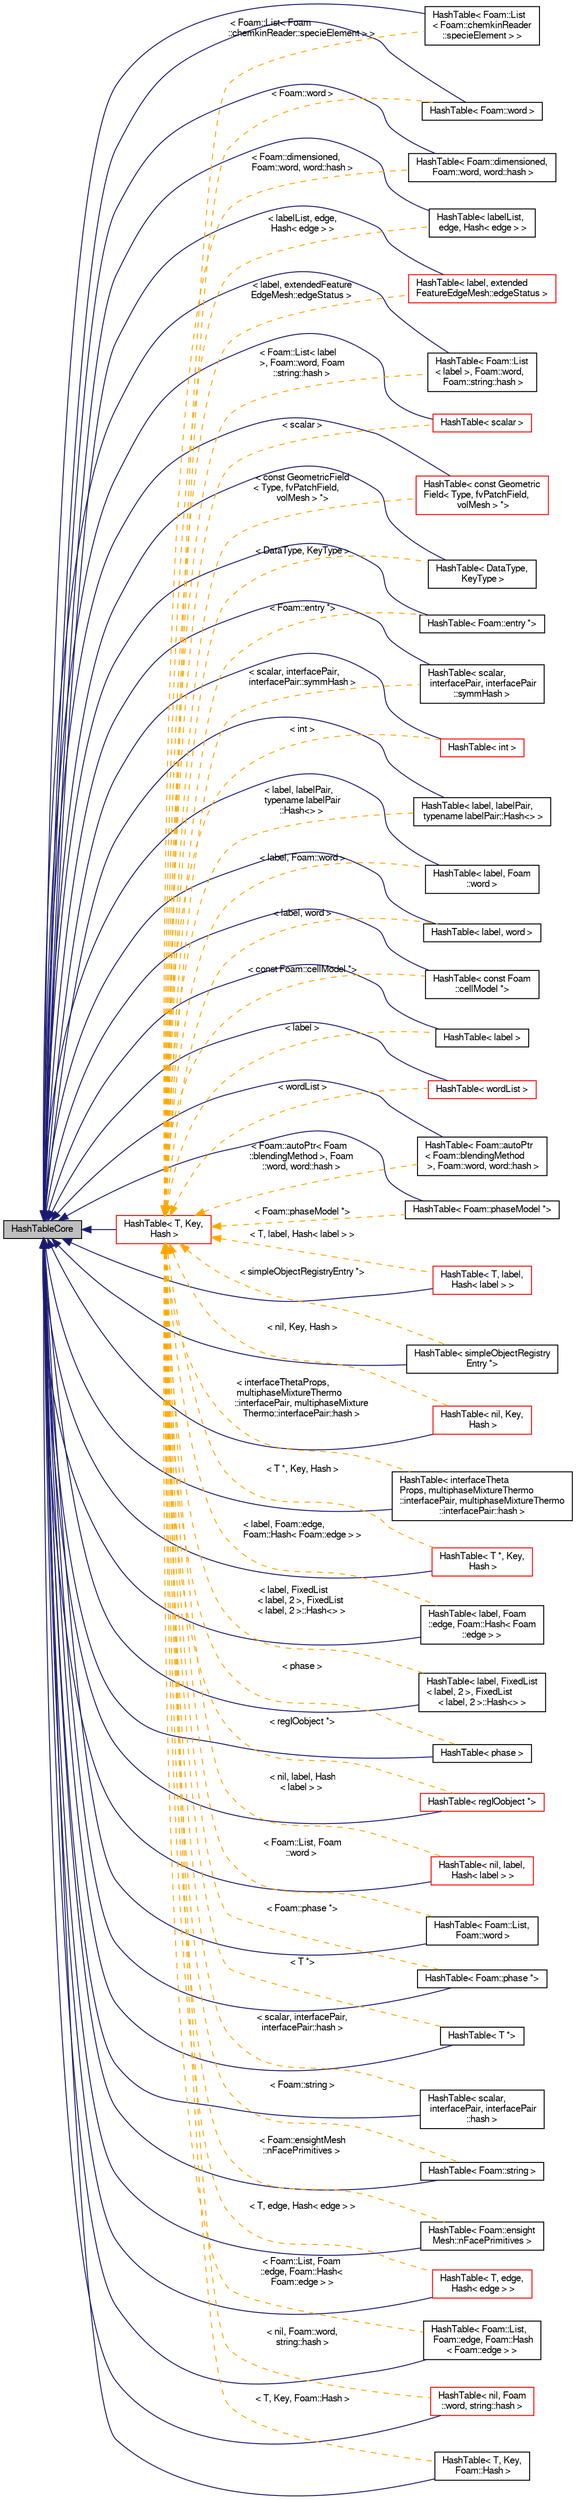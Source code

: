 digraph "HashTableCore"
{
  bgcolor="transparent";
  edge [fontname="FreeSans",fontsize="10",labelfontname="FreeSans",labelfontsize="10"];
  node [fontname="FreeSans",fontsize="10",shape=record];
  rankdir="LR";
  Node0 [label="HashTableCore",height=0.2,width=0.4,color="black", fillcolor="grey75", style="filled", fontcolor="black"];
  Node0 -> Node1 [dir="back",color="midnightblue",fontsize="10",style="solid",fontname="FreeSans"];
  Node1 [label="HashTable\< T, Key,\l Hash \>",height=0.2,width=0.4,color="red",URL="$a25702.html",tooltip="An STL-conforming hash table. "];
  Node1 -> Node26 [dir="back",color="orange",fontsize="10",style="dashed",label=" \< DataType, KeyType \>" ,fontname="FreeSans"];
  Node26 [label="HashTable\< DataType,\l KeyType \>",height=0.2,width=0.4,color="black",URL="$a25702.html"];
  Node1 -> Node27 [dir="back",color="orange",fontsize="10",style="dashed",label=" \< label, word \>" ,fontname="FreeSans"];
  Node27 [label="HashTable\< label, word \>",height=0.2,width=0.4,color="black",URL="$a25702.html"];
  Node1 -> Node28 [dir="back",color="orange",fontsize="10",style="dashed",label=" \< Foam::List\< label\l \>, Foam::word, Foam\l::string::hash \>" ,fontname="FreeSans"];
  Node28 [label="HashTable\< Foam::List\l\< label \>, Foam::word,\l Foam::string::hash \>",height=0.2,width=0.4,color="black",URL="$a25702.html"];
  Node1 -> Node29 [dir="back",color="orange",fontsize="10",style="dashed",label=" \< Foam::entry *\>" ,fontname="FreeSans"];
  Node29 [label="HashTable\< Foam::entry *\>",height=0.2,width=0.4,color="black",URL="$a25702.html"];
  Node1 -> Node30 [dir="back",color="orange",fontsize="10",style="dashed",label=" \< label, Foam::word \>" ,fontname="FreeSans"];
  Node30 [label="HashTable\< label, Foam\l::word \>",height=0.2,width=0.4,color="black",URL="$a25702.html"];
  Node1 -> Node31 [dir="back",color="orange",fontsize="10",style="dashed",label=" \< Foam::phaseModel *\>" ,fontname="FreeSans"];
  Node31 [label="HashTable\< Foam::phaseModel *\>",height=0.2,width=0.4,color="black",URL="$a25702.html"];
  Node1 -> Node32 [dir="back",color="orange",fontsize="10",style="dashed",label=" \< Foam::word \>" ,fontname="FreeSans"];
  Node32 [label="HashTable\< Foam::word \>",height=0.2,width=0.4,color="black",URL="$a25702.html"];
  Node1 -> Node33 [dir="back",color="orange",fontsize="10",style="dashed",label=" \< labelList, edge,\l Hash\< edge \> \>" ,fontname="FreeSans"];
  Node33 [label="HashTable\< labelList,\l edge, Hash\< edge \> \>",height=0.2,width=0.4,color="black",URL="$a25702.html"];
  Node1 -> Node34 [dir="back",color="orange",fontsize="10",style="dashed",label=" \< scalar \>" ,fontname="FreeSans"];
  Node34 [label="HashTable\< scalar \>",height=0.2,width=0.4,color="red",URL="$a25702.html"];
  Node1 -> Node36 [dir="back",color="orange",fontsize="10",style="dashed",label=" \< const Foam::cellModel *\>" ,fontname="FreeSans"];
  Node36 [label="HashTable\< const Foam\l::cellModel *\>",height=0.2,width=0.4,color="black",URL="$a25702.html"];
  Node1 -> Node37 [dir="back",color="orange",fontsize="10",style="dashed",label=" \< Foam::autoPtr\< Foam\l::blendingMethod \>, Foam\l::word, word::hash \>" ,fontname="FreeSans"];
  Node37 [label="HashTable\< Foam::autoPtr\l\< Foam::blendingMethod\l \>, Foam::word, word::hash \>",height=0.2,width=0.4,color="black",URL="$a25702.html"];
  Node1 -> Node38 [dir="back",color="orange",fontsize="10",style="dashed",label=" \< Foam::List\< Foam\l::chemkinReader::specieElement \> \>" ,fontname="FreeSans"];
  Node38 [label="HashTable\< Foam::List\l\< Foam::chemkinReader\l::specieElement \> \>",height=0.2,width=0.4,color="black",URL="$a25702.html"];
  Node1 -> Node39 [dir="back",color="orange",fontsize="10",style="dashed",label=" \< Foam::dimensioned,\l Foam::word, word::hash \>" ,fontname="FreeSans"];
  Node39 [label="HashTable\< Foam::dimensioned,\l Foam::word, word::hash \>",height=0.2,width=0.4,color="black",URL="$a25702.html"];
  Node1 -> Node40 [dir="back",color="orange",fontsize="10",style="dashed",label=" \< label, extendedFeature\lEdgeMesh::edgeStatus \>" ,fontname="FreeSans"];
  Node40 [label="HashTable\< label, extended\lFeatureEdgeMesh::edgeStatus \>",height=0.2,width=0.4,color="red",URL="$a25702.html"];
  Node1 -> Node42 [dir="back",color="orange",fontsize="10",style="dashed",label=" \< label, labelPair,\l typename labelPair\l::Hash\<\> \>" ,fontname="FreeSans"];
  Node42 [label="HashTable\< label, labelPair,\l typename labelPair::Hash\<\> \>",height=0.2,width=0.4,color="black",URL="$a25702.html"];
  Node1 -> Node43 [dir="back",color="orange",fontsize="10",style="dashed",label=" \< label \>" ,fontname="FreeSans"];
  Node43 [label="HashTable\< label \>",height=0.2,width=0.4,color="black",URL="$a25702.html"];
  Node1 -> Node44 [dir="back",color="orange",fontsize="10",style="dashed",label=" \< const GeometricField\l\< Type, fvPatchField,\l volMesh \> *\>" ,fontname="FreeSans"];
  Node44 [label="HashTable\< const Geometric\lField\< Type, fvPatchField,\l volMesh \> *\>",height=0.2,width=0.4,color="red",URL="$a25702.html"];
  Node1 -> Node46 [dir="back",color="orange",fontsize="10",style="dashed",label=" \< int \>" ,fontname="FreeSans"];
  Node46 [label="HashTable\< int \>",height=0.2,width=0.4,color="red",URL="$a25702.html"];
  Node1 -> Node120 [dir="back",color="orange",fontsize="10",style="dashed",label=" \< wordList \>" ,fontname="FreeSans"];
  Node120 [label="HashTable\< wordList \>",height=0.2,width=0.4,color="red",URL="$a25702.html"];
  Node1 -> Node122 [dir="back",color="orange",fontsize="10",style="dashed",label=" \< scalar, interfacePair,\l interfacePair::hash \>" ,fontname="FreeSans"];
  Node122 [label="HashTable\< scalar,\l interfacePair, interfacePair\l::hash \>",height=0.2,width=0.4,color="black",URL="$a25702.html"];
  Node1 -> Node123 [dir="back",color="orange",fontsize="10",style="dashed",label=" \< nil, Foam::word,\l string::hash \>" ,fontname="FreeSans"];
  Node123 [label="HashTable\< nil, Foam\l::word, string::hash \>",height=0.2,width=0.4,color="red",URL="$a25702.html"];
  Node1 -> Node125 [dir="back",color="orange",fontsize="10",style="dashed",label=" \< nil, Key, Hash \>" ,fontname="FreeSans"];
  Node125 [label="HashTable\< nil, Key,\l Hash \>",height=0.2,width=0.4,color="red",URL="$a25702.html"];
  Node1 -> Node137 [dir="back",color="orange",fontsize="10",style="dashed",label=" \< regIOobject *\>" ,fontname="FreeSans"];
  Node137 [label="HashTable\< regIOobject *\>",height=0.2,width=0.4,color="red",URL="$a25702.html"];
  Node1 -> Node211 [dir="back",color="orange",fontsize="10",style="dashed",label=" \< T *\>" ,fontname="FreeSans"];
  Node211 [label="HashTable\< T *\>",height=0.2,width=0.4,color="black",URL="$a25702.html"];
  Node1 -> Node212 [dir="back",color="orange",fontsize="10",style="dashed",label=" \< interfaceThetaProps,\l multiphaseMixtureThermo\l::interfacePair, multiphaseMixture\lThermo::interfacePair::hash \>" ,fontname="FreeSans"];
  Node212 [label="HashTable\< interfaceTheta\lProps, multiphaseMixtureThermo\l::interfacePair, multiphaseMixtureThermo\l::interfacePair::hash \>",height=0.2,width=0.4,color="black",URL="$a25702.html"];
  Node1 -> Node213 [dir="back",color="orange",fontsize="10",style="dashed",label=" \< phase \>" ,fontname="FreeSans"];
  Node213 [label="HashTable\< phase \>",height=0.2,width=0.4,color="black",URL="$a25702.html"];
  Node1 -> Node214 [dir="back",color="orange",fontsize="10",style="dashed",label=" \< Foam::ensightMesh\l::nFacePrimitives \>" ,fontname="FreeSans"];
  Node214 [label="HashTable\< Foam::ensight\lMesh::nFacePrimitives \>",height=0.2,width=0.4,color="black",URL="$a25702.html"];
  Node1 -> Node215 [dir="back",color="orange",fontsize="10",style="dashed",label=" \< Foam::List, Foam\l::edge, Foam::Hash\<\l Foam::edge \> \>" ,fontname="FreeSans"];
  Node215 [label="HashTable\< Foam::List,\l Foam::edge, Foam::Hash\l\< Foam::edge \> \>",height=0.2,width=0.4,color="black",URL="$a25702.html"];
  Node1 -> Node216 [dir="back",color="orange",fontsize="10",style="dashed",label=" \< T, Key, Foam::Hash \>" ,fontname="FreeSans"];
  Node216 [label="HashTable\< T, Key,\l Foam::Hash \>",height=0.2,width=0.4,color="black",URL="$a25702.html"];
  Node1 -> Node217 [dir="back",color="orange",fontsize="10",style="dashed",label=" \< simpleObjectRegistryEntry *\>" ,fontname="FreeSans"];
  Node217 [label="HashTable\< simpleObjectRegistry\lEntry *\>",height=0.2,width=0.4,color="black",URL="$a25702.html"];
  Node1 -> Node218 [dir="back",color="orange",fontsize="10",style="dashed",label=" \< T *, Key, Hash \>" ,fontname="FreeSans"];
  Node218 [label="HashTable\< T *, Key,\l Hash \>",height=0.2,width=0.4,color="red",URL="$a25702.html"];
  Node1 -> Node220 [dir="back",color="orange",fontsize="10",style="dashed",label=" \< scalar, interfacePair,\l interfacePair::symmHash \>" ,fontname="FreeSans"];
  Node220 [label="HashTable\< scalar,\l interfacePair, interfacePair\l::symmHash \>",height=0.2,width=0.4,color="black",URL="$a25702.html"];
  Node1 -> Node221 [dir="back",color="orange",fontsize="10",style="dashed",label=" \< nil, label, Hash\l\< label \> \>" ,fontname="FreeSans"];
  Node221 [label="HashTable\< nil, label,\l Hash\< label \> \>",height=0.2,width=0.4,color="red",URL="$a25702.html"];
  Node1 -> Node222 [dir="back",color="orange",fontsize="10",style="dashed",label=" \< T, edge, Hash\< edge \> \>" ,fontname="FreeSans"];
  Node222 [label="HashTable\< T, edge,\l Hash\< edge \> \>",height=0.2,width=0.4,color="red",URL="$a25702.html"];
  Node1 -> Node224 [dir="back",color="orange",fontsize="10",style="dashed",label=" \< T, label, Hash\< label \> \>" ,fontname="FreeSans"];
  Node224 [label="HashTable\< T, label,\l Hash\< label \> \>",height=0.2,width=0.4,color="red",URL="$a25702.html"];
  Node1 -> Node227 [dir="back",color="orange",fontsize="10",style="dashed",label=" \< label, FixedList\l\< label, 2 \>, FixedList\l\< label, 2 \>::Hash\<\> \>" ,fontname="FreeSans"];
  Node227 [label="HashTable\< label, FixedList\l\< label, 2 \>, FixedList\l\< label, 2 \>::Hash\<\> \>",height=0.2,width=0.4,color="black",URL="$a25702.html"];
  Node1 -> Node228 [dir="back",color="orange",fontsize="10",style="dashed",label=" \< Foam::List, Foam\l::word \>" ,fontname="FreeSans"];
  Node228 [label="HashTable\< Foam::List,\l Foam::word \>",height=0.2,width=0.4,color="black",URL="$a25702.html"];
  Node1 -> Node229 [dir="back",color="orange",fontsize="10",style="dashed",label=" \< Foam::string \>" ,fontname="FreeSans"];
  Node229 [label="HashTable\< Foam::string \>",height=0.2,width=0.4,color="black",URL="$a25702.html"];
  Node1 -> Node230 [dir="back",color="orange",fontsize="10",style="dashed",label=" \< label, Foam::edge,\l Foam::Hash\< Foam::edge \> \>" ,fontname="FreeSans"];
  Node230 [label="HashTable\< label, Foam\l::edge, Foam::Hash\< Foam\l::edge \> \>",height=0.2,width=0.4,color="black",URL="$a25702.html"];
  Node1 -> Node231 [dir="back",color="orange",fontsize="10",style="dashed",label=" \< Foam::phase *\>" ,fontname="FreeSans"];
  Node231 [label="HashTable\< Foam::phase *\>",height=0.2,width=0.4,color="black",URL="$a25702.html"];
  Node0 -> Node36 [dir="back",color="midnightblue",fontsize="10",style="solid",fontname="FreeSans"];
  Node0 -> Node44 [dir="back",color="midnightblue",fontsize="10",style="solid",fontname="FreeSans"];
  Node0 -> Node26 [dir="back",color="midnightblue",fontsize="10",style="solid",fontname="FreeSans"];
  Node0 -> Node37 [dir="back",color="midnightblue",fontsize="10",style="solid",fontname="FreeSans"];
  Node0 -> Node39 [dir="back",color="midnightblue",fontsize="10",style="solid",fontname="FreeSans"];
  Node0 -> Node214 [dir="back",color="midnightblue",fontsize="10",style="solid",fontname="FreeSans"];
  Node0 -> Node29 [dir="back",color="midnightblue",fontsize="10",style="solid",fontname="FreeSans"];
  Node0 -> Node215 [dir="back",color="midnightblue",fontsize="10",style="solid",fontname="FreeSans"];
  Node0 -> Node228 [dir="back",color="midnightblue",fontsize="10",style="solid",fontname="FreeSans"];
  Node0 -> Node38 [dir="back",color="midnightblue",fontsize="10",style="solid",fontname="FreeSans"];
  Node0 -> Node28 [dir="back",color="midnightblue",fontsize="10",style="solid",fontname="FreeSans"];
  Node0 -> Node231 [dir="back",color="midnightblue",fontsize="10",style="solid",fontname="FreeSans"];
  Node0 -> Node31 [dir="back",color="midnightblue",fontsize="10",style="solid",fontname="FreeSans"];
  Node0 -> Node229 [dir="back",color="midnightblue",fontsize="10",style="solid",fontname="FreeSans"];
  Node0 -> Node32 [dir="back",color="midnightblue",fontsize="10",style="solid",fontname="FreeSans"];
  Node0 -> Node46 [dir="back",color="midnightblue",fontsize="10",style="solid",fontname="FreeSans"];
  Node0 -> Node212 [dir="back",color="midnightblue",fontsize="10",style="solid",fontname="FreeSans"];
  Node0 -> Node43 [dir="back",color="midnightblue",fontsize="10",style="solid",fontname="FreeSans"];
  Node0 -> Node40 [dir="back",color="midnightblue",fontsize="10",style="solid",fontname="FreeSans"];
  Node0 -> Node227 [dir="back",color="midnightblue",fontsize="10",style="solid",fontname="FreeSans"];
  Node0 -> Node230 [dir="back",color="midnightblue",fontsize="10",style="solid",fontname="FreeSans"];
  Node0 -> Node30 [dir="back",color="midnightblue",fontsize="10",style="solid",fontname="FreeSans"];
  Node0 -> Node42 [dir="back",color="midnightblue",fontsize="10",style="solid",fontname="FreeSans"];
  Node0 -> Node27 [dir="back",color="midnightblue",fontsize="10",style="solid",fontname="FreeSans"];
  Node0 -> Node33 [dir="back",color="midnightblue",fontsize="10",style="solid",fontname="FreeSans"];
  Node0 -> Node123 [dir="back",color="midnightblue",fontsize="10",style="solid",fontname="FreeSans"];
  Node0 -> Node125 [dir="back",color="midnightblue",fontsize="10",style="solid",fontname="FreeSans"];
  Node0 -> Node221 [dir="back",color="midnightblue",fontsize="10",style="solid",fontname="FreeSans"];
  Node0 -> Node213 [dir="back",color="midnightblue",fontsize="10",style="solid",fontname="FreeSans"];
  Node0 -> Node137 [dir="back",color="midnightblue",fontsize="10",style="solid",fontname="FreeSans"];
  Node0 -> Node34 [dir="back",color="midnightblue",fontsize="10",style="solid",fontname="FreeSans"];
  Node0 -> Node122 [dir="back",color="midnightblue",fontsize="10",style="solid",fontname="FreeSans"];
  Node0 -> Node220 [dir="back",color="midnightblue",fontsize="10",style="solid",fontname="FreeSans"];
  Node0 -> Node217 [dir="back",color="midnightblue",fontsize="10",style="solid",fontname="FreeSans"];
  Node0 -> Node218 [dir="back",color="midnightblue",fontsize="10",style="solid",fontname="FreeSans"];
  Node0 -> Node211 [dir="back",color="midnightblue",fontsize="10",style="solid",fontname="FreeSans"];
  Node0 -> Node222 [dir="back",color="midnightblue",fontsize="10",style="solid",fontname="FreeSans"];
  Node0 -> Node216 [dir="back",color="midnightblue",fontsize="10",style="solid",fontname="FreeSans"];
  Node0 -> Node224 [dir="back",color="midnightblue",fontsize="10",style="solid",fontname="FreeSans"];
  Node0 -> Node120 [dir="back",color="midnightblue",fontsize="10",style="solid",fontname="FreeSans"];
}
